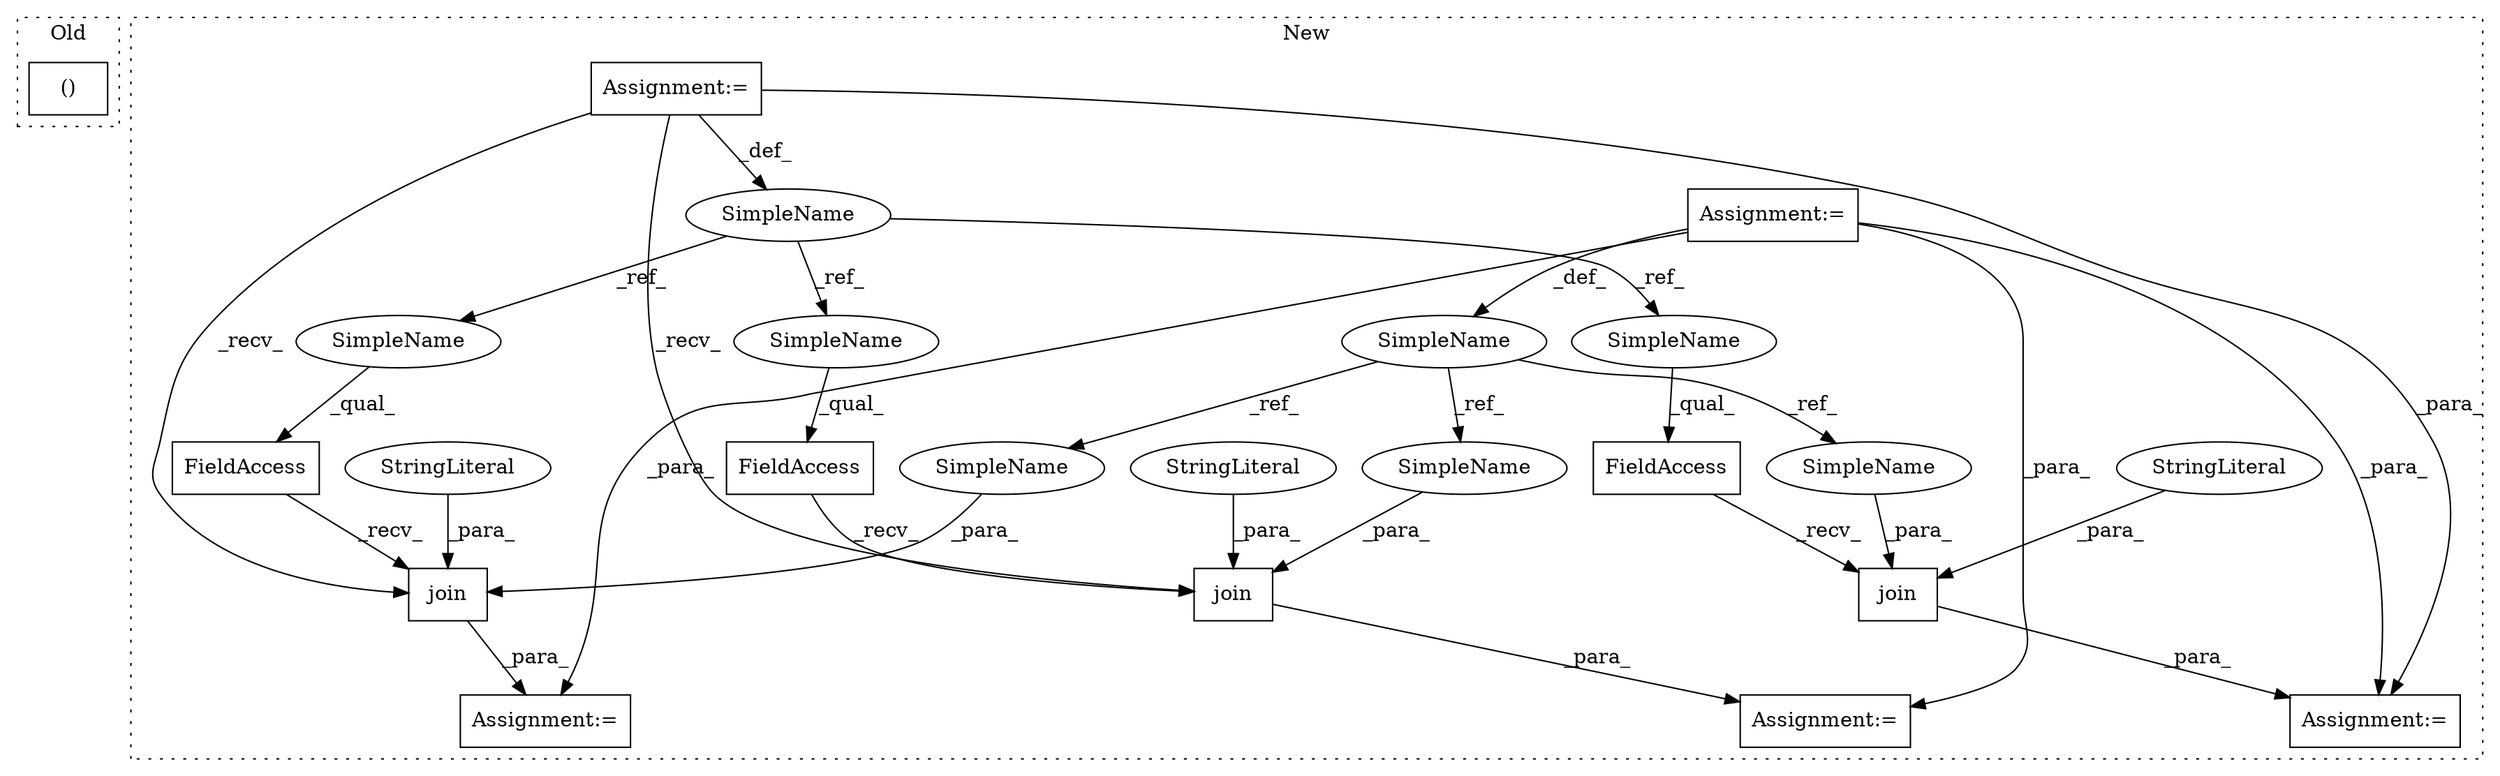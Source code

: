 digraph G {
subgraph cluster0 {
1 [label="()" a="106" s="1114" l="61" shape="box"];
label = "Old";
style="dotted";
}
subgraph cluster1 {
2 [label="join" a="32" s="1048,1081" l="5,1" shape="box"];
3 [label="FieldAccess" a="22" s="1040" l="7" shape="box"];
4 [label="SimpleName" a="42" s="282" l="2" shape="ellipse"];
5 [label="FieldAccess" a="22" s="1098" l="7" shape="box"];
6 [label="FieldAccess" a="22" s="975" l="7" shape="box"];
7 [label="SimpleName" a="42" s="935" l="10" shape="ellipse"];
8 [label="join" a="32" s="1106,1133" l="5,1" shape="box"];
9 [label="Assignment:=" a="7" s="1039" l="1" shape="box"];
10 [label="join" a="32" s="983,1017" l="5,1" shape="box"];
11 [label="Assignment:=" a="7" s="974" l="1" shape="box"];
12 [label="Assignment:=" a="7" s="282" l="2" shape="box"];
13 [label="StringLiteral" a="45" s="1122" l="11" shape="ellipse"];
14 [label="StringLiteral" a="45" s="1064" l="17" shape="ellipse"];
15 [label="StringLiteral" a="45" s="999" l="18" shape="ellipse"];
16 [label="Assignment:=" a="7" s="945" l="1" shape="box"];
17 [label="Assignment:=" a="7" s="1097" l="1" shape="box"];
18 [label="SimpleName" a="42" s="1053" l="10" shape="ellipse"];
19 [label="SimpleName" a="42" s="988" l="10" shape="ellipse"];
20 [label="SimpleName" a="42" s="1111" l="10" shape="ellipse"];
21 [label="SimpleName" a="42" s="1040" l="2" shape="ellipse"];
22 [label="SimpleName" a="42" s="975" l="2" shape="ellipse"];
23 [label="SimpleName" a="42" s="1098" l="2" shape="ellipse"];
label = "New";
style="dotted";
}
2 -> 9 [label="_para_"];
3 -> 2 [label="_recv_"];
4 -> 23 [label="_ref_"];
4 -> 22 [label="_ref_"];
4 -> 21 [label="_ref_"];
5 -> 8 [label="_recv_"];
6 -> 10 [label="_recv_"];
7 -> 18 [label="_ref_"];
7 -> 19 [label="_ref_"];
7 -> 20 [label="_ref_"];
8 -> 17 [label="_para_"];
10 -> 11 [label="_para_"];
12 -> 8 [label="_recv_"];
12 -> 10 [label="_recv_"];
12 -> 4 [label="_def_"];
12 -> 9 [label="_para_"];
13 -> 8 [label="_para_"];
14 -> 2 [label="_para_"];
15 -> 10 [label="_para_"];
16 -> 9 [label="_para_"];
16 -> 11 [label="_para_"];
16 -> 17 [label="_para_"];
16 -> 7 [label="_def_"];
18 -> 2 [label="_para_"];
19 -> 10 [label="_para_"];
20 -> 8 [label="_para_"];
21 -> 3 [label="_qual_"];
22 -> 6 [label="_qual_"];
23 -> 5 [label="_qual_"];
}